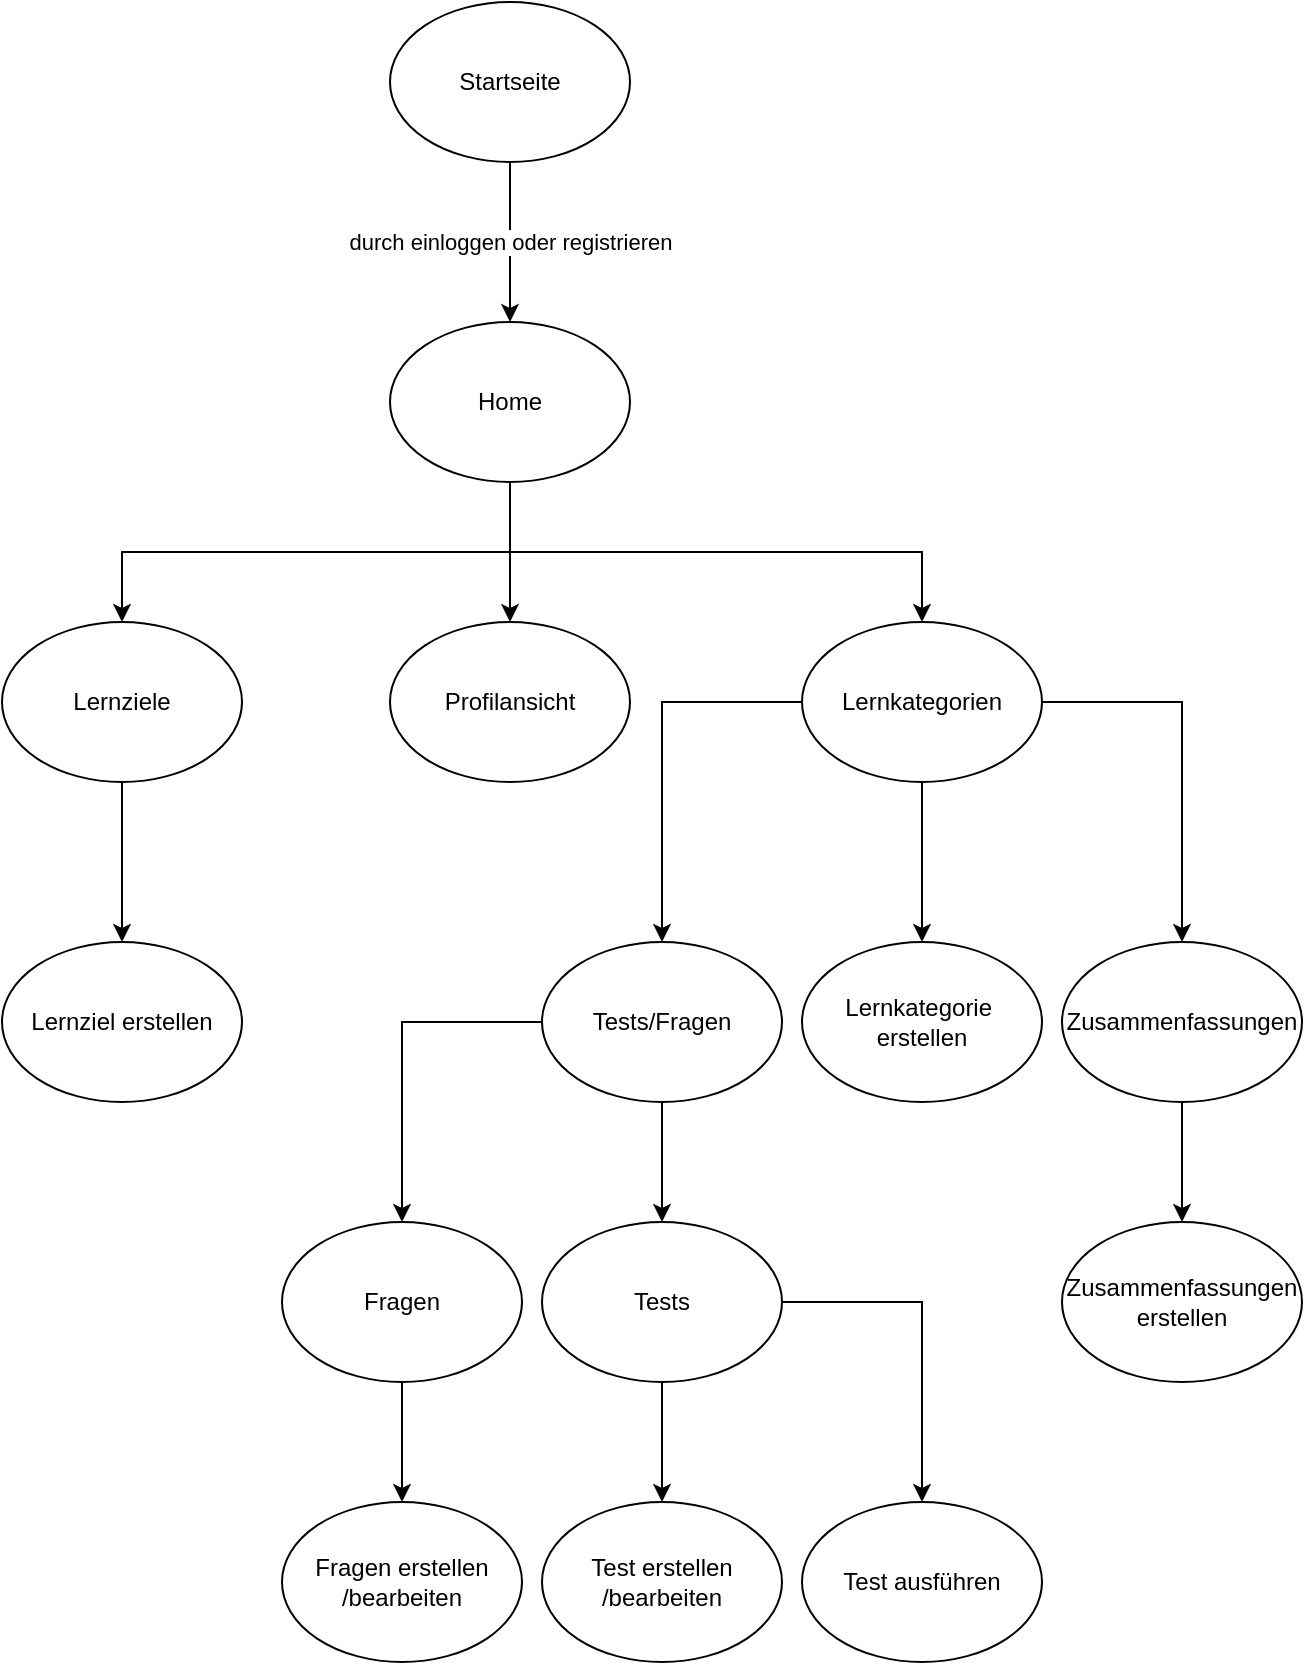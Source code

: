 <mxfile version="21.3.8" type="device">
  <diagram name="Seite-1" id="gQK6uvXpAxrNQpQa_rnP">
    <mxGraphModel dx="1687" dy="869" grid="1" gridSize="10" guides="1" tooltips="1" connect="1" arrows="1" fold="1" page="1" pageScale="1" pageWidth="827" pageHeight="1169" math="0" shadow="0">
      <root>
        <mxCell id="0" />
        <mxCell id="1" parent="0" />
        <mxCell id="Usuy1DKhzIv_TXZm6r44-3" value="durch einloggen oder registrieren" style="edgeStyle=orthogonalEdgeStyle;rounded=0;orthogonalLoop=1;jettySize=auto;html=1;" parent="1" source="Usuy1DKhzIv_TXZm6r44-1" target="Usuy1DKhzIv_TXZm6r44-2" edge="1">
          <mxGeometry relative="1" as="geometry" />
        </mxCell>
        <mxCell id="Usuy1DKhzIv_TXZm6r44-1" value="Startseite" style="ellipse;whiteSpace=wrap;html=1;" parent="1" vertex="1">
          <mxGeometry x="294" y="100" width="120" height="80" as="geometry" />
        </mxCell>
        <mxCell id="Usuy1DKhzIv_TXZm6r44-2" value="Home" style="ellipse;whiteSpace=wrap;html=1;" parent="1" vertex="1">
          <mxGeometry x="294" y="260" width="120" height="80" as="geometry" />
        </mxCell>
        <mxCell id="Usuy1DKhzIv_TXZm6r44-16" value="" style="edgeStyle=orthogonalEdgeStyle;rounded=0;orthogonalLoop=1;jettySize=auto;html=1;" parent="1" source="Usuy1DKhzIv_TXZm6r44-4" target="Usuy1DKhzIv_TXZm6r44-15" edge="1">
          <mxGeometry relative="1" as="geometry" />
        </mxCell>
        <mxCell id="Usuy1DKhzIv_TXZm6r44-4" value="Lernziele" style="ellipse;whiteSpace=wrap;html=1;" parent="1" vertex="1">
          <mxGeometry x="100" y="410" width="120" height="80" as="geometry" />
        </mxCell>
        <mxCell id="Usuy1DKhzIv_TXZm6r44-12" value="" style="edgeStyle=orthogonalEdgeStyle;rounded=0;orthogonalLoop=1;jettySize=auto;html=1;" parent="1" source="Usuy1DKhzIv_TXZm6r44-6" target="Usuy1DKhzIv_TXZm6r44-11" edge="1">
          <mxGeometry relative="1" as="geometry" />
        </mxCell>
        <mxCell id="3mztTWefSLsXW_EEZJZN-2" style="edgeStyle=orthogonalEdgeStyle;rounded=0;orthogonalLoop=1;jettySize=auto;html=1;exitX=0.5;exitY=1;exitDx=0;exitDy=0;entryX=0.5;entryY=0;entryDx=0;entryDy=0;" edge="1" parent="1" source="Usuy1DKhzIv_TXZm6r44-6" target="3mztTWefSLsXW_EEZJZN-1">
          <mxGeometry relative="1" as="geometry" />
        </mxCell>
        <mxCell id="Usuy1DKhzIv_TXZm6r44-6" value="Lernkategorien&lt;br&gt;" style="ellipse;whiteSpace=wrap;html=1;" parent="1" vertex="1">
          <mxGeometry x="500" y="410" width="120" height="80" as="geometry" />
        </mxCell>
        <mxCell id="Usuy1DKhzIv_TXZm6r44-7" value="" style="endArrow=none;html=1;rounded=0;entryX=0.5;entryY=1;entryDx=0;entryDy=0;exitX=0.5;exitY=0;exitDx=0;exitDy=0;edgeStyle=orthogonalEdgeStyle;endFill=0;startArrow=classic;startFill=1;" parent="1" source="Usuy1DKhzIv_TXZm6r44-6" target="Usuy1DKhzIv_TXZm6r44-2" edge="1">
          <mxGeometry width="50" height="50" relative="1" as="geometry">
            <mxPoint x="320" y="490" as="sourcePoint" />
            <mxPoint x="370" y="440" as="targetPoint" />
          </mxGeometry>
        </mxCell>
        <mxCell id="Usuy1DKhzIv_TXZm6r44-8" value="" style="endArrow=none;html=1;rounded=0;entryX=0.5;entryY=1;entryDx=0;entryDy=0;exitX=0.5;exitY=0;exitDx=0;exitDy=0;edgeStyle=orthogonalEdgeStyle;endFill=0;startArrow=classic;startFill=1;" parent="1" source="Usuy1DKhzIv_TXZm6r44-4" target="Usuy1DKhzIv_TXZm6r44-2" edge="1">
          <mxGeometry width="50" height="50" relative="1" as="geometry">
            <mxPoint x="244" y="430" as="sourcePoint" />
            <mxPoint x="294" y="380" as="targetPoint" />
          </mxGeometry>
        </mxCell>
        <mxCell id="Usuy1DKhzIv_TXZm6r44-9" value="" style="endArrow=none;html=1;rounded=0;entryX=0.5;entryY=1;entryDx=0;entryDy=0;exitX=0.5;exitY=0;exitDx=0;exitDy=0;startArrow=classic;startFill=1;" parent="1" source="Usuy1DKhzIv_TXZm6r44-10" target="Usuy1DKhzIv_TXZm6r44-2" edge="1">
          <mxGeometry width="50" height="50" relative="1" as="geometry">
            <mxPoint x="360" y="410" as="sourcePoint" />
            <mxPoint x="420" y="450" as="targetPoint" />
          </mxGeometry>
        </mxCell>
        <mxCell id="Usuy1DKhzIv_TXZm6r44-10" value="Profilansicht" style="ellipse;whiteSpace=wrap;html=1;" parent="1" vertex="1">
          <mxGeometry x="294" y="410" width="120" height="80" as="geometry" />
        </mxCell>
        <mxCell id="3mztTWefSLsXW_EEZJZN-4" style="edgeStyle=orthogonalEdgeStyle;rounded=0;orthogonalLoop=1;jettySize=auto;html=1;entryX=0.5;entryY=0;entryDx=0;entryDy=0;exitX=0;exitY=0.5;exitDx=0;exitDy=0;" edge="1" parent="1" source="Usuy1DKhzIv_TXZm6r44-11" target="3mztTWefSLsXW_EEZJZN-3">
          <mxGeometry relative="1" as="geometry" />
        </mxCell>
        <mxCell id="3mztTWefSLsXW_EEZJZN-6" style="edgeStyle=orthogonalEdgeStyle;rounded=0;orthogonalLoop=1;jettySize=auto;html=1;exitX=0.5;exitY=1;exitDx=0;exitDy=0;" edge="1" parent="1" source="Usuy1DKhzIv_TXZm6r44-11" target="3mztTWefSLsXW_EEZJZN-5">
          <mxGeometry relative="1" as="geometry" />
        </mxCell>
        <mxCell id="Usuy1DKhzIv_TXZm6r44-11" value="Tests/Fragen" style="ellipse;whiteSpace=wrap;html=1;" parent="1" vertex="1">
          <mxGeometry x="370" y="570" width="120" height="80" as="geometry" />
        </mxCell>
        <mxCell id="3mztTWefSLsXW_EEZJZN-14" style="edgeStyle=orthogonalEdgeStyle;rounded=0;orthogonalLoop=1;jettySize=auto;html=1;exitX=0.5;exitY=1;exitDx=0;exitDy=0;" edge="1" parent="1" source="Usuy1DKhzIv_TXZm6r44-13" target="3mztTWefSLsXW_EEZJZN-13">
          <mxGeometry relative="1" as="geometry" />
        </mxCell>
        <mxCell id="Usuy1DKhzIv_TXZm6r44-13" value="Zusammenfassungen" style="ellipse;whiteSpace=wrap;html=1;" parent="1" vertex="1">
          <mxGeometry x="630" y="570" width="120" height="80" as="geometry" />
        </mxCell>
        <mxCell id="Usuy1DKhzIv_TXZm6r44-14" value="" style="endArrow=classic;html=1;rounded=0;entryX=0.5;entryY=0;entryDx=0;entryDy=0;exitX=1;exitY=0.5;exitDx=0;exitDy=0;edgeStyle=orthogonalEdgeStyle;" parent="1" source="Usuy1DKhzIv_TXZm6r44-6" target="Usuy1DKhzIv_TXZm6r44-13" edge="1">
          <mxGeometry width="50" height="50" relative="1" as="geometry">
            <mxPoint x="370" y="500" as="sourcePoint" />
            <mxPoint x="420" y="450" as="targetPoint" />
            <Array as="points">
              <mxPoint x="690" y="450" />
            </Array>
          </mxGeometry>
        </mxCell>
        <mxCell id="Usuy1DKhzIv_TXZm6r44-15" value="Lernziel erstellen" style="ellipse;whiteSpace=wrap;html=1;" parent="1" vertex="1">
          <mxGeometry x="100" y="570" width="120" height="80" as="geometry" />
        </mxCell>
        <mxCell id="3mztTWefSLsXW_EEZJZN-1" value="Lernkategorie&amp;nbsp;&lt;br&gt;erstellen" style="ellipse;whiteSpace=wrap;html=1;" vertex="1" parent="1">
          <mxGeometry x="500" y="570" width="120" height="80" as="geometry" />
        </mxCell>
        <mxCell id="3mztTWefSLsXW_EEZJZN-8" style="edgeStyle=orthogonalEdgeStyle;rounded=0;orthogonalLoop=1;jettySize=auto;html=1;" edge="1" parent="1" source="3mztTWefSLsXW_EEZJZN-3" target="3mztTWefSLsXW_EEZJZN-7">
          <mxGeometry relative="1" as="geometry" />
        </mxCell>
        <mxCell id="3mztTWefSLsXW_EEZJZN-3" value="Fragen" style="ellipse;whiteSpace=wrap;html=1;" vertex="1" parent="1">
          <mxGeometry x="240" y="710" width="120" height="80" as="geometry" />
        </mxCell>
        <mxCell id="3mztTWefSLsXW_EEZJZN-10" style="edgeStyle=orthogonalEdgeStyle;rounded=0;orthogonalLoop=1;jettySize=auto;html=1;exitX=0.5;exitY=1;exitDx=0;exitDy=0;" edge="1" parent="1" source="3mztTWefSLsXW_EEZJZN-5" target="3mztTWefSLsXW_EEZJZN-9">
          <mxGeometry relative="1" as="geometry" />
        </mxCell>
        <mxCell id="3mztTWefSLsXW_EEZJZN-12" style="edgeStyle=orthogonalEdgeStyle;rounded=0;orthogonalLoop=1;jettySize=auto;html=1;exitX=1;exitY=0.5;exitDx=0;exitDy=0;entryX=0.5;entryY=0;entryDx=0;entryDy=0;" edge="1" parent="1" source="3mztTWefSLsXW_EEZJZN-5" target="3mztTWefSLsXW_EEZJZN-11">
          <mxGeometry relative="1" as="geometry" />
        </mxCell>
        <mxCell id="3mztTWefSLsXW_EEZJZN-5" value="Tests" style="ellipse;whiteSpace=wrap;html=1;" vertex="1" parent="1">
          <mxGeometry x="370" y="710" width="120" height="80" as="geometry" />
        </mxCell>
        <mxCell id="3mztTWefSLsXW_EEZJZN-7" value="Fragen erstellen&lt;br&gt;/bearbeiten" style="ellipse;whiteSpace=wrap;html=1;" vertex="1" parent="1">
          <mxGeometry x="240" y="850" width="120" height="80" as="geometry" />
        </mxCell>
        <mxCell id="3mztTWefSLsXW_EEZJZN-9" value="Test erstellen&lt;br&gt;/bearbeiten" style="ellipse;whiteSpace=wrap;html=1;" vertex="1" parent="1">
          <mxGeometry x="370" y="850" width="120" height="80" as="geometry" />
        </mxCell>
        <mxCell id="3mztTWefSLsXW_EEZJZN-11" value="Test ausführen" style="ellipse;whiteSpace=wrap;html=1;" vertex="1" parent="1">
          <mxGeometry x="500" y="850" width="120" height="80" as="geometry" />
        </mxCell>
        <mxCell id="3mztTWefSLsXW_EEZJZN-13" value="Zusammenfassungen&lt;br&gt;erstellen" style="ellipse;whiteSpace=wrap;html=1;" vertex="1" parent="1">
          <mxGeometry x="630" y="710" width="120" height="80" as="geometry" />
        </mxCell>
      </root>
    </mxGraphModel>
  </diagram>
</mxfile>
